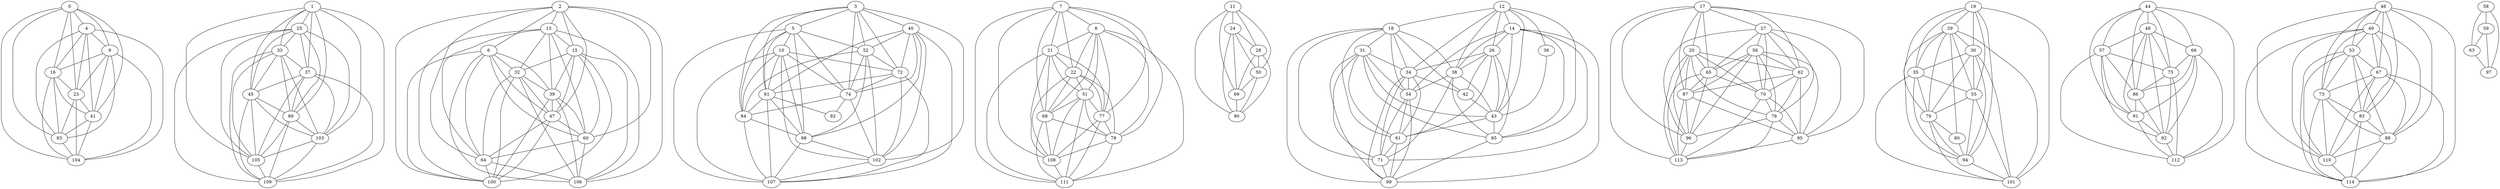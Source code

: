 graph G {
0;
1;
2;
3;
4;
5;
6;
7;
8;
9;
10;
11;
12;
13;
14;
15;
16;
17;
18;
19;
20;
21;
22;
23;
24;
25;
26;
27;
28;
29;
30;
31;
32;
33;
34;
35;
36;
37;
38;
39;
40;
41;
42;
43;
44;
45;
46;
47;
48;
49;
50;
51;
52;
53;
54;
55;
56;
57;
58;
59;
60;
61;
62;
63;
64;
65;
66;
67;
68;
69;
70;
71;
72;
73;
74;
75;
76;
77;
78;
79;
80;
81;
82;
83;
84;
85;
86;
87;
88;
89;
90;
91;
92;
93;
94;
95;
96;
97;
98;
99;
100;
101;
102;
103;
104;
105;
106;
107;
108;
109;
110;
111;
112;
113;
114;
0--4 ;
0--9 ;
0--16 ;
0--23 ;
0--41 ;
0--93 ;
0--104 ;
1--25 ;
1--33 ;
1--37 ;
1--45 ;
1--89 ;
1--103 ;
1--105 ;
1--109 ;
2--6 ;
2--13 ;
2--15 ;
2--47 ;
2--60 ;
2--64 ;
2--100 ;
2--106 ;
3--5 ;
3--40 ;
3--52 ;
3--72 ;
3--74 ;
3--81 ;
3--84 ;
3--102 ;
4--9 ;
4--16 ;
4--23 ;
4--41 ;
4--93 ;
4--104 ;
5--10 ;
5--52 ;
5--74 ;
5--81 ;
5--84 ;
5--98 ;
5--107 ;
6--32 ;
6--39 ;
6--47 ;
6--60 ;
6--64 ;
6--100 ;
6--106 ;
7--8 ;
7--21 ;
7--22 ;
7--68 ;
7--77 ;
7--78 ;
7--108 ;
7--111 ;
8--21 ;
8--22 ;
8--51 ;
8--68 ;
8--77 ;
8--78 ;
8--111 ;
9--16 ;
9--23 ;
9--41 ;
9--93 ;
9--104 ;
10--72 ;
10--74 ;
10--81 ;
10--84 ;
10--98 ;
10--102 ;
10--107 ;
11--24 ;
11--28 ;
11--50 ;
11--69 ;
11--90 ;
12--14 ;
12--18 ;
12--26 ;
12--34 ;
12--36 ;
12--38 ;
12--43 ;
12--85 ;
13--15 ;
13--32 ;
13--39 ;
13--60 ;
13--64 ;
13--100 ;
13--106 ;
14--26 ;
14--38 ;
14--43 ;
14--54 ;
14--71 ;
14--85 ;
14--99 ;
15--32 ;
15--39 ;
15--47 ;
15--60 ;
15--100 ;
15--106 ;
16--23 ;
16--41 ;
16--93 ;
16--104 ;
17--20 ;
17--27 ;
17--62 ;
17--65 ;
17--87 ;
17--95 ;
17--96 ;
17--113 ;
18--31 ;
18--34 ;
18--38 ;
18--42 ;
18--54 ;
18--61 ;
18--71 ;
18--99 ;
19--29 ;
19--30 ;
19--35 ;
19--55 ;
19--79 ;
19--94 ;
19--101 ;
20--62 ;
20--65 ;
20--70 ;
20--76 ;
20--87 ;
20--96 ;
20--113 ;
21--22 ;
21--51 ;
21--68 ;
21--77 ;
21--108 ;
21--111 ;
22--51 ;
22--68 ;
22--77 ;
22--78 ;
22--108 ;
23--41 ;
23--93 ;
23--104 ;
24--28 ;
24--50 ;
24--69 ;
24--90 ;
25--33 ;
25--37 ;
25--45 ;
25--89 ;
25--103 ;
25--105 ;
25--109 ;
26--34 ;
26--38 ;
26--42 ;
26--43 ;
26--61 ;
26--85 ;
27--56 ;
27--62 ;
27--65 ;
27--70 ;
27--76 ;
27--95 ;
27--96 ;
28--50 ;
28--69 ;
28--90 ;
29--30 ;
29--35 ;
29--55 ;
29--79 ;
29--80 ;
29--94 ;
29--101 ;
30--35 ;
30--55 ;
30--79 ;
30--94 ;
30--101 ;
31--34 ;
31--43 ;
31--54 ;
31--61 ;
31--71 ;
31--85 ;
31--99 ;
32--39 ;
32--47 ;
32--64 ;
32--100 ;
32--106 ;
33--37 ;
33--45 ;
33--89 ;
33--103 ;
33--105 ;
33--109 ;
34--42 ;
34--54 ;
34--61 ;
34--71 ;
34--99 ;
35--55 ;
35--79 ;
35--94 ;
35--101 ;
36--43 ;
37--45 ;
37--89 ;
37--103 ;
37--105 ;
37--109 ;
38--43 ;
38--54 ;
38--71 ;
38--85 ;
39--47 ;
39--60 ;
39--100 ;
39--106 ;
40--52 ;
40--72 ;
40--74 ;
40--81 ;
40--98 ;
40--102 ;
40--107 ;
41--93 ;
41--104 ;
42--43 ;
43--61 ;
43--85 ;
44--48 ;
44--57 ;
44--66 ;
44--75 ;
44--86 ;
44--91 ;
44--112 ;
45--89 ;
45--103 ;
45--105 ;
45--109 ;
46--49 ;
46--53 ;
46--67 ;
46--73 ;
46--83 ;
46--88 ;
46--110 ;
46--114 ;
47--60 ;
47--64 ;
47--100 ;
48--57 ;
48--66 ;
48--75 ;
48--86 ;
48--91 ;
48--92 ;
49--53 ;
49--67 ;
49--73 ;
49--83 ;
49--88 ;
49--110 ;
49--114 ;
50--69 ;
50--90 ;
51--68 ;
51--77 ;
51--78 ;
51--108 ;
51--111 ;
52--72 ;
52--74 ;
52--84 ;
52--98 ;
52--102 ;
53--67 ;
53--73 ;
53--83 ;
53--88 ;
53--110 ;
53--114 ;
54--61 ;
54--71 ;
54--99 ;
55--79 ;
55--94 ;
55--101 ;
56--62 ;
56--65 ;
56--70 ;
56--76 ;
56--87 ;
56--95 ;
56--96 ;
57--75 ;
57--86 ;
57--91 ;
57--92 ;
57--112 ;
58--59 ;
58--63 ;
58--97 ;
59--63 ;
59--97 ;
60--64 ;
60--106 ;
61--71 ;
61--99 ;
62--70 ;
62--76 ;
62--87 ;
62--95 ;
63--97 ;
64--100 ;
64--106 ;
65--70 ;
65--87 ;
65--96 ;
65--113 ;
66--75 ;
66--86 ;
66--91 ;
66--92 ;
66--112 ;
67--73 ;
67--83 ;
67--88 ;
67--110 ;
67--114 ;
68--78 ;
68--108 ;
68--111 ;
69--90 ;
70--76 ;
70--95 ;
70--113 ;
71--99 ;
72--74 ;
72--81 ;
72--102 ;
72--107 ;
73--83 ;
73--88 ;
73--110 ;
73--114 ;
74--82 ;
74--84 ;
74--102 ;
75--86 ;
75--92 ;
75--112 ;
76--95 ;
76--96 ;
76--113 ;
77--78 ;
77--108 ;
77--111 ;
78--108 ;
78--111 ;
79--80 ;
79--94 ;
79--101 ;
80--94 ;
81--82 ;
81--84 ;
81--98 ;
81--107 ;
83--88 ;
83--110 ;
83--114 ;
84--98 ;
84--107 ;
85--99 ;
86--91 ;
86--92 ;
87--95 ;
87--96 ;
87--113 ;
88--110 ;
88--114 ;
89--103 ;
89--105 ;
89--109 ;
91--92 ;
91--112 ;
92--112 ;
93--104 ;
94--101 ;
95--113 ;
96--113 ;
98--102 ;
98--107 ;
102--107 ;
103--105 ;
103--109 ;
105--109 ;
108--111 ;
110--114 ;
}
